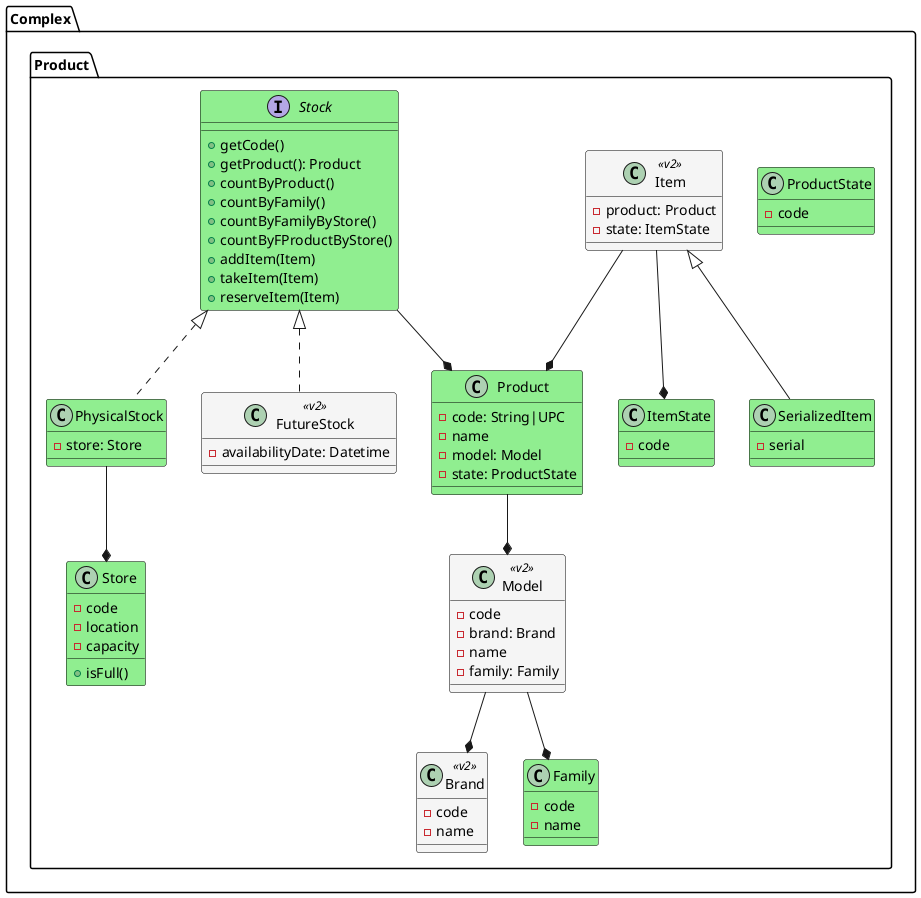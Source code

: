 @startuml Inicio

skinparam class {
BackgroundColor LightGreen
BorderColor Black

BackgroundColor<<v2>> WhiteSmoke
BorderColor<<v2>> Black

}

package Complex {
    package Product {
        class Product {
            - code: String|UPC
            - name
            - model: Model
            - state: ProductState
        }

        class ProductState{
            - code
        }

        class Model <<v2>> {
            - code
            - brand: Brand
            - name
            - family: Family
        }

        class Brand <<v2>> {
            - code
            - name
        }

        class Item <<v2>> {
            - product: Product
            - state: ItemState
        }

        class SerializedItem{
            - serial
        }

        class ItemState{
            - code
        }

        class Family{
            - code
            - name
        }

        interface Stock{
            + getCode()
            + getProduct(): Product
            + countByProduct()
            + countByFamily()
            + countByFamilyByStore()
            + countByFProductByStore()
            + addItem(Item)
            + takeItem(Item)
            + reserveItem(Item)
        }

        class PhysicalStock{
            - store: Store
        }

        class FutureStock <<v2>> {
            - availabilityDate: Datetime
        }

        class Store {
            - code
            - location
            - capacity
            + isFull()
        }
    
        '### RELATIONS ###'

   
        Item --* ItemState
        class SerializedItem extends Item
        Stock --* Product
        Item --* Product
        Model --* Family
        Product --* Model
        PhysicalStock --* Store
        Model --* Brand
        class FutureStock implements Stock
        class PhysicalStock implements Stock

    }
}
